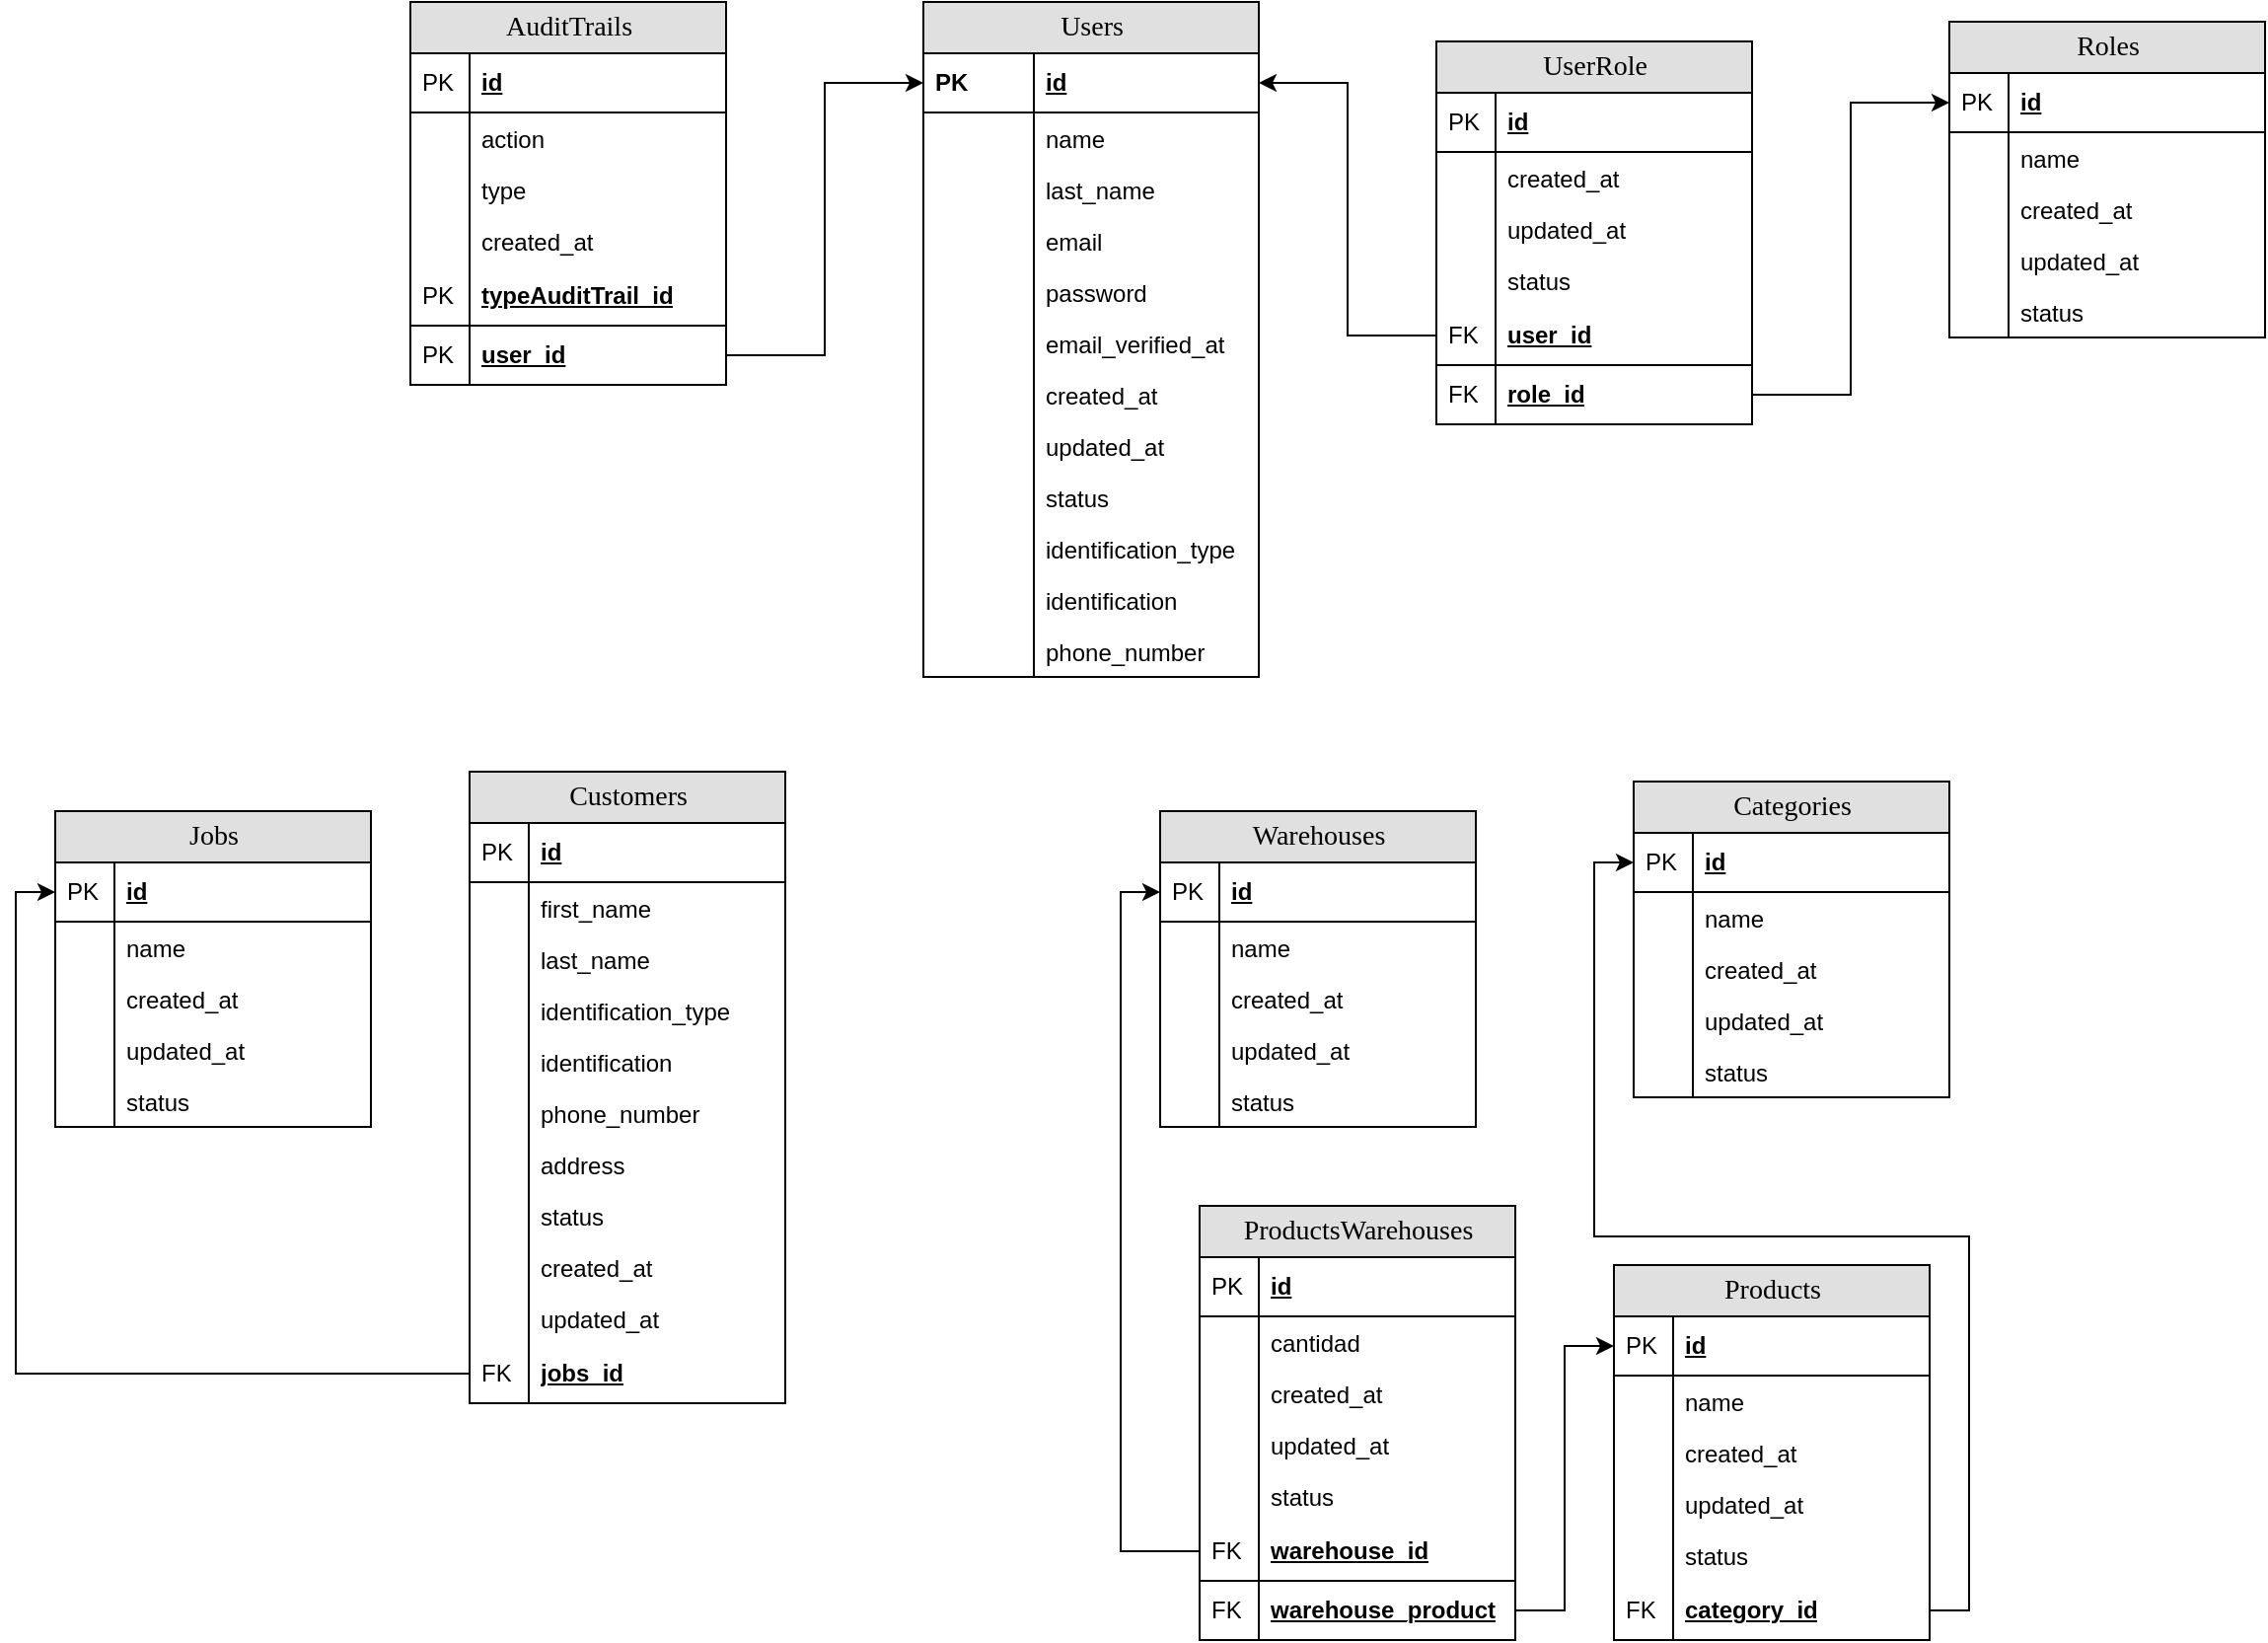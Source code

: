 <mxfile version="21.5.1" type="device">
  <diagram name="Page-1" id="e56a1550-8fbb-45ad-956c-1786394a9013">
    <mxGraphModel dx="1430" dy="854" grid="1" gridSize="10" guides="1" tooltips="1" connect="1" arrows="1" fold="1" page="1" pageScale="1" pageWidth="1100" pageHeight="850" background="none" math="0" shadow="0">
      <root>
        <mxCell id="0" />
        <mxCell id="1" parent="0" />
        <mxCell id="2e49270ec7c68f3f-1" value="Users" style="swimlane;html=1;fontStyle=0;childLayout=stackLayout;horizontal=1;startSize=26;fillColor=#e0e0e0;horizontalStack=0;resizeParent=1;resizeLast=0;collapsible=1;marginBottom=0;swimlaneFillColor=#ffffff;align=center;rounded=0;shadow=0;comic=0;labelBackgroundColor=none;strokeWidth=1;fontFamily=Verdana;fontSize=14" parent="1" vertex="1">
          <mxGeometry x="510" y="30" width="170" height="342" as="geometry" />
        </mxCell>
        <mxCell id="2e49270ec7c68f3f-4" value="id" style="shape=partialRectangle;top=0;left=0;right=0;bottom=1;html=1;align=left;verticalAlign=middle;fillColor=none;spacingLeft=60;spacingRight=4;whiteSpace=wrap;overflow=hidden;rotatable=0;points=[[0,0.5],[1,0.5]];portConstraint=eastwest;dropTarget=0;fontStyle=5;" parent="2e49270ec7c68f3f-1" vertex="1">
          <mxGeometry y="26" width="170" height="30" as="geometry" />
        </mxCell>
        <mxCell id="2e49270ec7c68f3f-5" value="PK" style="shape=partialRectangle;fontStyle=1;top=0;left=0;bottom=0;html=1;fillColor=none;align=left;verticalAlign=middle;spacingLeft=4;spacingRight=4;whiteSpace=wrap;overflow=hidden;rotatable=0;points=[];portConstraint=eastwest;part=1;" parent="2e49270ec7c68f3f-4" vertex="1" connectable="0">
          <mxGeometry width="56" height="30" as="geometry" />
        </mxCell>
        <mxCell id="2e49270ec7c68f3f-6" value="name" style="shape=partialRectangle;top=0;left=0;right=0;bottom=0;html=1;align=left;verticalAlign=top;fillColor=none;spacingLeft=60;spacingRight=4;whiteSpace=wrap;overflow=hidden;rotatable=0;points=[[0,0.5],[1,0.5]];portConstraint=eastwest;dropTarget=0;" parent="2e49270ec7c68f3f-1" vertex="1">
          <mxGeometry y="56" width="170" height="26" as="geometry" />
        </mxCell>
        <mxCell id="2e49270ec7c68f3f-7" value="" style="shape=partialRectangle;top=0;left=0;bottom=0;html=1;fillColor=none;align=left;verticalAlign=top;spacingLeft=4;spacingRight=4;whiteSpace=wrap;overflow=hidden;rotatable=0;points=[];portConstraint=eastwest;part=1;" parent="2e49270ec7c68f3f-6" vertex="1" connectable="0">
          <mxGeometry width="56" height="26" as="geometry" />
        </mxCell>
        <mxCell id="iLgLcOZdb5sw6Z-SenmR-1" value="last_name" style="shape=partialRectangle;top=0;left=0;right=0;bottom=0;html=1;align=left;verticalAlign=top;fillColor=none;spacingLeft=60;spacingRight=4;whiteSpace=wrap;overflow=hidden;rotatable=0;points=[[0,0.5],[1,0.5]];portConstraint=eastwest;dropTarget=0;" parent="2e49270ec7c68f3f-1" vertex="1">
          <mxGeometry y="82" width="170" height="26" as="geometry" />
        </mxCell>
        <mxCell id="iLgLcOZdb5sw6Z-SenmR-2" value="" style="shape=partialRectangle;top=0;left=0;bottom=0;html=1;fillColor=none;align=left;verticalAlign=top;spacingLeft=4;spacingRight=4;whiteSpace=wrap;overflow=hidden;rotatable=0;points=[];portConstraint=eastwest;part=1;" parent="iLgLcOZdb5sw6Z-SenmR-1" vertex="1" connectable="0">
          <mxGeometry width="56" height="26" as="geometry" />
        </mxCell>
        <mxCell id="t91HnT_BT1SYXnKb8IIQ-5" value="email" style="shape=partialRectangle;top=0;left=0;right=0;bottom=0;html=1;align=left;verticalAlign=top;fillColor=none;spacingLeft=60;spacingRight=4;whiteSpace=wrap;overflow=hidden;rotatable=0;points=[[0,0.5],[1,0.5]];portConstraint=eastwest;dropTarget=0;" parent="2e49270ec7c68f3f-1" vertex="1">
          <mxGeometry y="108" width="170" height="26" as="geometry" />
        </mxCell>
        <mxCell id="t91HnT_BT1SYXnKb8IIQ-6" value="" style="shape=partialRectangle;top=0;left=0;bottom=0;html=1;fillColor=none;align=left;verticalAlign=top;spacingLeft=4;spacingRight=4;whiteSpace=wrap;overflow=hidden;rotatable=0;points=[];portConstraint=eastwest;part=1;" parent="t91HnT_BT1SYXnKb8IIQ-5" vertex="1" connectable="0">
          <mxGeometry width="56" height="26" as="geometry" />
        </mxCell>
        <mxCell id="t91HnT_BT1SYXnKb8IIQ-7" value="password" style="shape=partialRectangle;top=0;left=0;right=0;bottom=0;html=1;align=left;verticalAlign=top;fillColor=none;spacingLeft=60;spacingRight=4;whiteSpace=wrap;overflow=hidden;rotatable=0;points=[[0,0.5],[1,0.5]];portConstraint=eastwest;dropTarget=0;" parent="2e49270ec7c68f3f-1" vertex="1">
          <mxGeometry y="134" width="170" height="26" as="geometry" />
        </mxCell>
        <mxCell id="t91HnT_BT1SYXnKb8IIQ-8" value="" style="shape=partialRectangle;top=0;left=0;bottom=0;html=1;fillColor=none;align=left;verticalAlign=top;spacingLeft=4;spacingRight=4;whiteSpace=wrap;overflow=hidden;rotatable=0;points=[];portConstraint=eastwest;part=1;" parent="t91HnT_BT1SYXnKb8IIQ-7" vertex="1" connectable="0">
          <mxGeometry width="56" height="26" as="geometry" />
        </mxCell>
        <mxCell id="t91HnT_BT1SYXnKb8IIQ-9" value="email_verified_at" style="shape=partialRectangle;top=0;left=0;right=0;bottom=0;html=1;align=left;verticalAlign=top;fillColor=none;spacingLeft=60;spacingRight=4;whiteSpace=wrap;overflow=hidden;rotatable=0;points=[[0,0.5],[1,0.5]];portConstraint=eastwest;dropTarget=0;" parent="2e49270ec7c68f3f-1" vertex="1">
          <mxGeometry y="160" width="170" height="26" as="geometry" />
        </mxCell>
        <mxCell id="t91HnT_BT1SYXnKb8IIQ-10" value="" style="shape=partialRectangle;top=0;left=0;bottom=0;html=1;fillColor=none;align=left;verticalAlign=top;spacingLeft=4;spacingRight=4;whiteSpace=wrap;overflow=hidden;rotatable=0;points=[];portConstraint=eastwest;part=1;" parent="t91HnT_BT1SYXnKb8IIQ-9" vertex="1" connectable="0">
          <mxGeometry width="56" height="26" as="geometry" />
        </mxCell>
        <mxCell id="t91HnT_BT1SYXnKb8IIQ-13" value="created_at" style="shape=partialRectangle;top=0;left=0;right=0;bottom=0;html=1;align=left;verticalAlign=top;fillColor=none;spacingLeft=60;spacingRight=4;whiteSpace=wrap;overflow=hidden;rotatable=0;points=[[0,0.5],[1,0.5]];portConstraint=eastwest;dropTarget=0;" parent="2e49270ec7c68f3f-1" vertex="1">
          <mxGeometry y="186" width="170" height="26" as="geometry" />
        </mxCell>
        <mxCell id="t91HnT_BT1SYXnKb8IIQ-14" value="" style="shape=partialRectangle;top=0;left=0;bottom=0;html=1;fillColor=none;align=left;verticalAlign=top;spacingLeft=4;spacingRight=4;whiteSpace=wrap;overflow=hidden;rotatable=0;points=[];portConstraint=eastwest;part=1;" parent="t91HnT_BT1SYXnKb8IIQ-13" vertex="1" connectable="0">
          <mxGeometry width="56" height="26" as="geometry" />
        </mxCell>
        <mxCell id="t91HnT_BT1SYXnKb8IIQ-15" value="updated_at" style="shape=partialRectangle;top=0;left=0;right=0;bottom=0;html=1;align=left;verticalAlign=top;fillColor=none;spacingLeft=60;spacingRight=4;whiteSpace=wrap;overflow=hidden;rotatable=0;points=[[0,0.5],[1,0.5]];portConstraint=eastwest;dropTarget=0;" parent="2e49270ec7c68f3f-1" vertex="1">
          <mxGeometry y="212" width="170" height="26" as="geometry" />
        </mxCell>
        <mxCell id="t91HnT_BT1SYXnKb8IIQ-16" value="" style="shape=partialRectangle;top=0;left=0;bottom=0;html=1;fillColor=none;align=left;verticalAlign=top;spacingLeft=4;spacingRight=4;whiteSpace=wrap;overflow=hidden;rotatable=0;points=[];portConstraint=eastwest;part=1;" parent="t91HnT_BT1SYXnKb8IIQ-15" vertex="1" connectable="0">
          <mxGeometry width="56" height="26" as="geometry" />
        </mxCell>
        <mxCell id="O3TYqXrw3-0RllEMdzNj-18" value="status" style="shape=partialRectangle;top=0;left=0;right=0;bottom=0;html=1;align=left;verticalAlign=top;fillColor=none;spacingLeft=60;spacingRight=4;whiteSpace=wrap;overflow=hidden;rotatable=0;points=[[0,0.5],[1,0.5]];portConstraint=eastwest;dropTarget=0;" parent="2e49270ec7c68f3f-1" vertex="1">
          <mxGeometry y="238" width="170" height="26" as="geometry" />
        </mxCell>
        <mxCell id="O3TYqXrw3-0RllEMdzNj-19" value="" style="shape=partialRectangle;top=0;left=0;bottom=0;html=1;fillColor=none;align=left;verticalAlign=top;spacingLeft=4;spacingRight=4;whiteSpace=wrap;overflow=hidden;rotatable=0;points=[];portConstraint=eastwest;part=1;" parent="O3TYqXrw3-0RllEMdzNj-18" vertex="1" connectable="0">
          <mxGeometry width="56" height="26" as="geometry" />
        </mxCell>
        <mxCell id="iLgLcOZdb5sw6Z-SenmR-7" value="identification_type" style="shape=partialRectangle;top=0;left=0;right=0;bottom=0;html=1;align=left;verticalAlign=top;fillColor=none;spacingLeft=60;spacingRight=4;whiteSpace=wrap;overflow=hidden;rotatable=0;points=[[0,0.5],[1,0.5]];portConstraint=eastwest;dropTarget=0;" parent="2e49270ec7c68f3f-1" vertex="1">
          <mxGeometry y="264" width="170" height="26" as="geometry" />
        </mxCell>
        <mxCell id="iLgLcOZdb5sw6Z-SenmR-8" value="" style="shape=partialRectangle;top=0;left=0;bottom=0;html=1;fillColor=none;align=left;verticalAlign=top;spacingLeft=4;spacingRight=4;whiteSpace=wrap;overflow=hidden;rotatable=0;points=[];portConstraint=eastwest;part=1;" parent="iLgLcOZdb5sw6Z-SenmR-7" vertex="1" connectable="0">
          <mxGeometry width="56" height="26" as="geometry" />
        </mxCell>
        <mxCell id="iLgLcOZdb5sw6Z-SenmR-9" value="identification" style="shape=partialRectangle;top=0;left=0;right=0;bottom=0;html=1;align=left;verticalAlign=top;fillColor=none;spacingLeft=60;spacingRight=4;whiteSpace=wrap;overflow=hidden;rotatable=0;points=[[0,0.5],[1,0.5]];portConstraint=eastwest;dropTarget=0;" parent="2e49270ec7c68f3f-1" vertex="1">
          <mxGeometry y="290" width="170" height="26" as="geometry" />
        </mxCell>
        <mxCell id="iLgLcOZdb5sw6Z-SenmR-10" value="" style="shape=partialRectangle;top=0;left=0;bottom=0;html=1;fillColor=none;align=left;verticalAlign=top;spacingLeft=4;spacingRight=4;whiteSpace=wrap;overflow=hidden;rotatable=0;points=[];portConstraint=eastwest;part=1;" parent="iLgLcOZdb5sw6Z-SenmR-9" vertex="1" connectable="0">
          <mxGeometry width="56" height="26" as="geometry" />
        </mxCell>
        <mxCell id="iLgLcOZdb5sw6Z-SenmR-11" value="phone_number" style="shape=partialRectangle;top=0;left=0;right=0;bottom=0;html=1;align=left;verticalAlign=top;fillColor=none;spacingLeft=60;spacingRight=4;whiteSpace=wrap;overflow=hidden;rotatable=0;points=[[0,0.5],[1,0.5]];portConstraint=eastwest;dropTarget=0;" parent="2e49270ec7c68f3f-1" vertex="1">
          <mxGeometry y="316" width="170" height="26" as="geometry" />
        </mxCell>
        <mxCell id="iLgLcOZdb5sw6Z-SenmR-12" value="" style="shape=partialRectangle;top=0;left=0;bottom=0;html=1;fillColor=none;align=left;verticalAlign=top;spacingLeft=4;spacingRight=4;whiteSpace=wrap;overflow=hidden;rotatable=0;points=[];portConstraint=eastwest;part=1;" parent="iLgLcOZdb5sw6Z-SenmR-11" vertex="1" connectable="0">
          <mxGeometry width="56" height="26" as="geometry" />
        </mxCell>
        <mxCell id="2e49270ec7c68f3f-8" value="Roles" style="swimlane;html=1;fontStyle=0;childLayout=stackLayout;horizontal=1;startSize=26;fillColor=#e0e0e0;horizontalStack=0;resizeParent=1;resizeLast=0;collapsible=1;marginBottom=0;swimlaneFillColor=#ffffff;align=center;rounded=0;shadow=0;comic=0;labelBackgroundColor=none;strokeWidth=1;fontFamily=Verdana;fontSize=14;swimlaneLine=1;" parent="1" vertex="1">
          <mxGeometry x="1030" y="40" width="160" height="160" as="geometry" />
        </mxCell>
        <mxCell id="2e49270ec7c68f3f-9" value="id" style="shape=partialRectangle;top=0;left=0;right=0;bottom=1;html=1;align=left;verticalAlign=middle;fillColor=none;spacingLeft=34;spacingRight=4;whiteSpace=wrap;overflow=hidden;rotatable=0;points=[[0,0.5],[1,0.5]];portConstraint=eastwest;dropTarget=0;fontStyle=5;" parent="2e49270ec7c68f3f-8" vertex="1">
          <mxGeometry y="26" width="160" height="30" as="geometry" />
        </mxCell>
        <mxCell id="2e49270ec7c68f3f-10" value="PK" style="shape=partialRectangle;top=0;left=0;bottom=0;html=1;fillColor=none;align=left;verticalAlign=middle;spacingLeft=4;spacingRight=4;whiteSpace=wrap;overflow=hidden;rotatable=0;points=[];portConstraint=eastwest;part=1;" parent="2e49270ec7c68f3f-9" vertex="1" connectable="0">
          <mxGeometry width="30" height="30" as="geometry" />
        </mxCell>
        <mxCell id="2e49270ec7c68f3f-11" value="name" style="shape=partialRectangle;top=0;left=0;right=0;bottom=0;html=1;align=left;verticalAlign=top;fillColor=none;spacingLeft=34;spacingRight=4;whiteSpace=wrap;overflow=hidden;rotatable=0;points=[[0,0.5],[1,0.5]];portConstraint=eastwest;dropTarget=0;" parent="2e49270ec7c68f3f-8" vertex="1">
          <mxGeometry y="56" width="160" height="26" as="geometry" />
        </mxCell>
        <mxCell id="2e49270ec7c68f3f-12" value="" style="shape=partialRectangle;top=0;left=0;bottom=0;html=1;fillColor=none;align=left;verticalAlign=top;spacingLeft=4;spacingRight=4;whiteSpace=wrap;overflow=hidden;rotatable=0;points=[];portConstraint=eastwest;part=1;" parent="2e49270ec7c68f3f-11" vertex="1" connectable="0">
          <mxGeometry width="30" height="26" as="geometry" />
        </mxCell>
        <mxCell id="t91HnT_BT1SYXnKb8IIQ-21" value="created_at" style="shape=partialRectangle;top=0;left=0;right=0;bottom=0;html=1;align=left;verticalAlign=top;fillColor=none;spacingLeft=34;spacingRight=4;whiteSpace=wrap;overflow=hidden;rotatable=0;points=[[0,0.5],[1,0.5]];portConstraint=eastwest;dropTarget=0;" parent="2e49270ec7c68f3f-8" vertex="1">
          <mxGeometry y="82" width="160" height="26" as="geometry" />
        </mxCell>
        <mxCell id="t91HnT_BT1SYXnKb8IIQ-22" value="" style="shape=partialRectangle;top=0;left=0;bottom=0;html=1;fillColor=none;align=left;verticalAlign=top;spacingLeft=4;spacingRight=4;whiteSpace=wrap;overflow=hidden;rotatable=0;points=[];portConstraint=eastwest;part=1;" parent="t91HnT_BT1SYXnKb8IIQ-21" vertex="1" connectable="0">
          <mxGeometry width="30" height="26" as="geometry" />
        </mxCell>
        <mxCell id="t91HnT_BT1SYXnKb8IIQ-23" value="updated_at" style="shape=partialRectangle;top=0;left=0;right=0;bottom=0;html=1;align=left;verticalAlign=top;fillColor=none;spacingLeft=34;spacingRight=4;whiteSpace=wrap;overflow=hidden;rotatable=0;points=[[0,0.5],[1,0.5]];portConstraint=eastwest;dropTarget=0;" parent="2e49270ec7c68f3f-8" vertex="1">
          <mxGeometry y="108" width="160" height="26" as="geometry" />
        </mxCell>
        <mxCell id="t91HnT_BT1SYXnKb8IIQ-24" value="" style="shape=partialRectangle;top=0;left=0;bottom=0;html=1;fillColor=none;align=left;verticalAlign=top;spacingLeft=4;spacingRight=4;whiteSpace=wrap;overflow=hidden;rotatable=0;points=[];portConstraint=eastwest;part=1;" parent="t91HnT_BT1SYXnKb8IIQ-23" vertex="1" connectable="0">
          <mxGeometry width="30" height="26" as="geometry" />
        </mxCell>
        <mxCell id="O3TYqXrw3-0RllEMdzNj-20" value="status" style="shape=partialRectangle;top=0;left=0;right=0;bottom=0;html=1;align=left;verticalAlign=top;fillColor=none;spacingLeft=34;spacingRight=4;whiteSpace=wrap;overflow=hidden;rotatable=0;points=[[0,0.5],[1,0.5]];portConstraint=eastwest;dropTarget=0;" parent="2e49270ec7c68f3f-8" vertex="1">
          <mxGeometry y="134" width="160" height="26" as="geometry" />
        </mxCell>
        <mxCell id="O3TYqXrw3-0RllEMdzNj-21" value="" style="shape=partialRectangle;top=0;left=0;bottom=0;html=1;fillColor=none;align=left;verticalAlign=top;spacingLeft=4;spacingRight=4;whiteSpace=wrap;overflow=hidden;rotatable=0;points=[];portConstraint=eastwest;part=1;" parent="O3TYqXrw3-0RllEMdzNj-20" vertex="1" connectable="0">
          <mxGeometry width="30" height="26" as="geometry" />
        </mxCell>
        <mxCell id="O3TYqXrw3-0RllEMdzNj-1" value="Customers" style="swimlane;html=1;fontStyle=0;childLayout=stackLayout;horizontal=1;startSize=26;fillColor=#e0e0e0;horizontalStack=0;resizeParent=1;resizeLast=0;collapsible=1;marginBottom=0;swimlaneFillColor=#ffffff;align=center;rounded=0;shadow=0;comic=0;labelBackgroundColor=none;strokeWidth=1;fontFamily=Verdana;fontSize=14;swimlaneLine=1;" parent="1" vertex="1">
          <mxGeometry x="280" y="420" width="160" height="320" as="geometry" />
        </mxCell>
        <mxCell id="O3TYqXrw3-0RllEMdzNj-2" value="id" style="shape=partialRectangle;top=0;left=0;right=0;bottom=1;html=1;align=left;verticalAlign=middle;fillColor=none;spacingLeft=34;spacingRight=4;whiteSpace=wrap;overflow=hidden;rotatable=0;points=[[0,0.5],[1,0.5]];portConstraint=eastwest;dropTarget=0;fontStyle=5;" parent="O3TYqXrw3-0RllEMdzNj-1" vertex="1">
          <mxGeometry y="26" width="160" height="30" as="geometry" />
        </mxCell>
        <mxCell id="O3TYqXrw3-0RllEMdzNj-3" value="PK" style="shape=partialRectangle;top=0;left=0;bottom=0;html=1;fillColor=none;align=left;verticalAlign=middle;spacingLeft=4;spacingRight=4;whiteSpace=wrap;overflow=hidden;rotatable=0;points=[];portConstraint=eastwest;part=1;" parent="O3TYqXrw3-0RllEMdzNj-2" vertex="1" connectable="0">
          <mxGeometry width="30" height="30" as="geometry" />
        </mxCell>
        <mxCell id="O3TYqXrw3-0RllEMdzNj-4" value="first_name" style="shape=partialRectangle;top=0;left=0;right=0;bottom=0;html=1;align=left;verticalAlign=top;fillColor=none;spacingLeft=34;spacingRight=4;whiteSpace=wrap;overflow=hidden;rotatable=0;points=[[0,0.5],[1,0.5]];portConstraint=eastwest;dropTarget=0;" parent="O3TYqXrw3-0RllEMdzNj-1" vertex="1">
          <mxGeometry y="56" width="160" height="26" as="geometry" />
        </mxCell>
        <mxCell id="O3TYqXrw3-0RllEMdzNj-5" value="" style="shape=partialRectangle;top=0;left=0;bottom=0;html=1;fillColor=none;align=left;verticalAlign=top;spacingLeft=4;spacingRight=4;whiteSpace=wrap;overflow=hidden;rotatable=0;points=[];portConstraint=eastwest;part=1;" parent="O3TYqXrw3-0RllEMdzNj-4" vertex="1" connectable="0">
          <mxGeometry width="30" height="26" as="geometry" />
        </mxCell>
        <mxCell id="O3TYqXrw3-0RllEMdzNj-6" value="last_name" style="shape=partialRectangle;top=0;left=0;right=0;bottom=0;html=1;align=left;verticalAlign=top;fillColor=none;spacingLeft=34;spacingRight=4;whiteSpace=wrap;overflow=hidden;rotatable=0;points=[[0,0.5],[1,0.5]];portConstraint=eastwest;dropTarget=0;" parent="O3TYqXrw3-0RllEMdzNj-1" vertex="1">
          <mxGeometry y="82" width="160" height="26" as="geometry" />
        </mxCell>
        <mxCell id="O3TYqXrw3-0RllEMdzNj-7" value="" style="shape=partialRectangle;top=0;left=0;bottom=0;html=1;fillColor=none;align=left;verticalAlign=top;spacingLeft=4;spacingRight=4;whiteSpace=wrap;overflow=hidden;rotatable=0;points=[];portConstraint=eastwest;part=1;" parent="O3TYqXrw3-0RllEMdzNj-6" vertex="1" connectable="0">
          <mxGeometry width="30" height="26" as="geometry" />
        </mxCell>
        <mxCell id="O3TYqXrw3-0RllEMdzNj-8" value="identification_type" style="shape=partialRectangle;top=0;left=0;right=0;bottom=0;html=1;align=left;verticalAlign=top;fillColor=none;spacingLeft=34;spacingRight=4;whiteSpace=wrap;overflow=hidden;rotatable=0;points=[[0,0.5],[1,0.5]];portConstraint=eastwest;dropTarget=0;" parent="O3TYqXrw3-0RllEMdzNj-1" vertex="1">
          <mxGeometry y="108" width="160" height="26" as="geometry" />
        </mxCell>
        <mxCell id="O3TYqXrw3-0RllEMdzNj-9" value="" style="shape=partialRectangle;top=0;left=0;bottom=0;html=1;fillColor=none;align=left;verticalAlign=top;spacingLeft=4;spacingRight=4;whiteSpace=wrap;overflow=hidden;rotatable=0;points=[];portConstraint=eastwest;part=1;" parent="O3TYqXrw3-0RllEMdzNj-8" vertex="1" connectable="0">
          <mxGeometry width="30" height="26" as="geometry" />
        </mxCell>
        <mxCell id="O3TYqXrw3-0RllEMdzNj-10" value="identification" style="shape=partialRectangle;top=0;left=0;right=0;bottom=0;html=1;align=left;verticalAlign=top;fillColor=none;spacingLeft=34;spacingRight=4;whiteSpace=wrap;overflow=hidden;rotatable=0;points=[[0,0.5],[1,0.5]];portConstraint=eastwest;dropTarget=0;" parent="O3TYqXrw3-0RllEMdzNj-1" vertex="1">
          <mxGeometry y="134" width="160" height="26" as="geometry" />
        </mxCell>
        <mxCell id="O3TYqXrw3-0RllEMdzNj-11" value="" style="shape=partialRectangle;top=0;left=0;bottom=0;html=1;fillColor=none;align=left;verticalAlign=top;spacingLeft=4;spacingRight=4;whiteSpace=wrap;overflow=hidden;rotatable=0;points=[];portConstraint=eastwest;part=1;" parent="O3TYqXrw3-0RllEMdzNj-10" vertex="1" connectable="0">
          <mxGeometry width="30" height="26" as="geometry" />
        </mxCell>
        <mxCell id="O3TYqXrw3-0RllEMdzNj-12" value="phone_number" style="shape=partialRectangle;top=0;left=0;right=0;bottom=0;html=1;align=left;verticalAlign=top;fillColor=none;spacingLeft=34;spacingRight=4;whiteSpace=wrap;overflow=hidden;rotatable=0;points=[[0,0.5],[1,0.5]];portConstraint=eastwest;dropTarget=0;" parent="O3TYqXrw3-0RllEMdzNj-1" vertex="1">
          <mxGeometry y="160" width="160" height="26" as="geometry" />
        </mxCell>
        <mxCell id="O3TYqXrw3-0RllEMdzNj-13" value="" style="shape=partialRectangle;top=0;left=0;bottom=0;html=1;fillColor=none;align=left;verticalAlign=top;spacingLeft=4;spacingRight=4;whiteSpace=wrap;overflow=hidden;rotatable=0;points=[];portConstraint=eastwest;part=1;" parent="O3TYqXrw3-0RllEMdzNj-12" vertex="1" connectable="0">
          <mxGeometry width="30" height="26" as="geometry" />
        </mxCell>
        <mxCell id="O3TYqXrw3-0RllEMdzNj-14" value="address" style="shape=partialRectangle;top=0;left=0;right=0;bottom=0;html=1;align=left;verticalAlign=top;fillColor=none;spacingLeft=34;spacingRight=4;whiteSpace=wrap;overflow=hidden;rotatable=0;points=[[0,0.5],[1,0.5]];portConstraint=eastwest;dropTarget=0;" parent="O3TYqXrw3-0RllEMdzNj-1" vertex="1">
          <mxGeometry y="186" width="160" height="26" as="geometry" />
        </mxCell>
        <mxCell id="O3TYqXrw3-0RllEMdzNj-15" value="" style="shape=partialRectangle;top=0;left=0;bottom=0;html=1;fillColor=none;align=left;verticalAlign=top;spacingLeft=4;spacingRight=4;whiteSpace=wrap;overflow=hidden;rotatable=0;points=[];portConstraint=eastwest;part=1;" parent="O3TYqXrw3-0RllEMdzNj-14" vertex="1" connectable="0">
          <mxGeometry width="30" height="26" as="geometry" />
        </mxCell>
        <mxCell id="O3TYqXrw3-0RllEMdzNj-16" value="status" style="shape=partialRectangle;top=0;left=0;right=0;bottom=0;html=1;align=left;verticalAlign=top;fillColor=none;spacingLeft=34;spacingRight=4;whiteSpace=wrap;overflow=hidden;rotatable=0;points=[[0,0.5],[1,0.5]];portConstraint=eastwest;dropTarget=0;" parent="O3TYqXrw3-0RllEMdzNj-1" vertex="1">
          <mxGeometry y="212" width="160" height="26" as="geometry" />
        </mxCell>
        <mxCell id="O3TYqXrw3-0RllEMdzNj-17" value="" style="shape=partialRectangle;top=0;left=0;bottom=0;html=1;fillColor=none;align=left;verticalAlign=top;spacingLeft=4;spacingRight=4;whiteSpace=wrap;overflow=hidden;rotatable=0;points=[];portConstraint=eastwest;part=1;" parent="O3TYqXrw3-0RllEMdzNj-16" vertex="1" connectable="0">
          <mxGeometry width="30" height="26" as="geometry" />
        </mxCell>
        <mxCell id="O3TYqXrw3-0RllEMdzNj-22" value="created_at" style="shape=partialRectangle;top=0;left=0;right=0;bottom=0;html=1;align=left;verticalAlign=top;fillColor=none;spacingLeft=34;spacingRight=4;whiteSpace=wrap;overflow=hidden;rotatable=0;points=[[0,0.5],[1,0.5]];portConstraint=eastwest;dropTarget=0;" parent="O3TYqXrw3-0RllEMdzNj-1" vertex="1">
          <mxGeometry y="238" width="160" height="26" as="geometry" />
        </mxCell>
        <mxCell id="O3TYqXrw3-0RllEMdzNj-23" value="" style="shape=partialRectangle;top=0;left=0;bottom=0;html=1;fillColor=none;align=left;verticalAlign=top;spacingLeft=4;spacingRight=4;whiteSpace=wrap;overflow=hidden;rotatable=0;points=[];portConstraint=eastwest;part=1;" parent="O3TYqXrw3-0RllEMdzNj-22" vertex="1" connectable="0">
          <mxGeometry width="30" height="26" as="geometry" />
        </mxCell>
        <mxCell id="O3TYqXrw3-0RllEMdzNj-24" value="updated_at" style="shape=partialRectangle;top=0;left=0;right=0;bottom=0;html=1;align=left;verticalAlign=top;fillColor=none;spacingLeft=34;spacingRight=4;whiteSpace=wrap;overflow=hidden;rotatable=0;points=[[0,0.5],[1,0.5]];portConstraint=eastwest;dropTarget=0;" parent="O3TYqXrw3-0RllEMdzNj-1" vertex="1">
          <mxGeometry y="264" width="160" height="26" as="geometry" />
        </mxCell>
        <mxCell id="O3TYqXrw3-0RllEMdzNj-25" value="" style="shape=partialRectangle;top=0;left=0;bottom=0;html=1;fillColor=none;align=left;verticalAlign=top;spacingLeft=4;spacingRight=4;whiteSpace=wrap;overflow=hidden;rotatable=0;points=[];portConstraint=eastwest;part=1;" parent="O3TYqXrw3-0RllEMdzNj-24" vertex="1" connectable="0">
          <mxGeometry width="30" height="26" as="geometry" />
        </mxCell>
        <mxCell id="O3TYqXrw3-0RllEMdzNj-37" value="jobs_id" style="shape=partialRectangle;top=0;left=0;right=0;bottom=1;html=1;align=left;verticalAlign=middle;fillColor=none;spacingLeft=34;spacingRight=4;whiteSpace=wrap;overflow=hidden;rotatable=0;points=[[0,0.5],[1,0.5]];portConstraint=eastwest;dropTarget=0;fontStyle=5;" parent="O3TYqXrw3-0RllEMdzNj-1" vertex="1">
          <mxGeometry y="290" width="160" height="30" as="geometry" />
        </mxCell>
        <mxCell id="O3TYqXrw3-0RllEMdzNj-38" value="FK" style="shape=partialRectangle;top=0;left=0;bottom=0;html=1;fillColor=none;align=left;verticalAlign=middle;spacingLeft=4;spacingRight=4;whiteSpace=wrap;overflow=hidden;rotatable=0;points=[];portConstraint=eastwest;part=1;" parent="O3TYqXrw3-0RllEMdzNj-37" vertex="1" connectable="0">
          <mxGeometry width="30" height="30" as="geometry" />
        </mxCell>
        <mxCell id="O3TYqXrw3-0RllEMdzNj-26" value="Jobs" style="swimlane;html=1;fontStyle=0;childLayout=stackLayout;horizontal=1;startSize=26;fillColor=#e0e0e0;horizontalStack=0;resizeParent=1;resizeLast=0;collapsible=1;marginBottom=0;swimlaneFillColor=#ffffff;align=center;rounded=0;shadow=0;comic=0;labelBackgroundColor=none;strokeWidth=1;fontFamily=Verdana;fontSize=14;swimlaneLine=1;" parent="1" vertex="1">
          <mxGeometry x="70" y="440" width="160" height="160" as="geometry" />
        </mxCell>
        <mxCell id="O3TYqXrw3-0RllEMdzNj-27" value="id" style="shape=partialRectangle;top=0;left=0;right=0;bottom=1;html=1;align=left;verticalAlign=middle;fillColor=none;spacingLeft=34;spacingRight=4;whiteSpace=wrap;overflow=hidden;rotatable=0;points=[[0,0.5],[1,0.5]];portConstraint=eastwest;dropTarget=0;fontStyle=5;" parent="O3TYqXrw3-0RllEMdzNj-26" vertex="1">
          <mxGeometry y="26" width="160" height="30" as="geometry" />
        </mxCell>
        <mxCell id="O3TYqXrw3-0RllEMdzNj-28" value="PK" style="shape=partialRectangle;top=0;left=0;bottom=0;html=1;fillColor=none;align=left;verticalAlign=middle;spacingLeft=4;spacingRight=4;whiteSpace=wrap;overflow=hidden;rotatable=0;points=[];portConstraint=eastwest;part=1;" parent="O3TYqXrw3-0RllEMdzNj-27" vertex="1" connectable="0">
          <mxGeometry width="30" height="30" as="geometry" />
        </mxCell>
        <mxCell id="O3TYqXrw3-0RllEMdzNj-29" value="name" style="shape=partialRectangle;top=0;left=0;right=0;bottom=0;html=1;align=left;verticalAlign=top;fillColor=none;spacingLeft=34;spacingRight=4;whiteSpace=wrap;overflow=hidden;rotatable=0;points=[[0,0.5],[1,0.5]];portConstraint=eastwest;dropTarget=0;" parent="O3TYqXrw3-0RllEMdzNj-26" vertex="1">
          <mxGeometry y="56" width="160" height="26" as="geometry" />
        </mxCell>
        <mxCell id="O3TYqXrw3-0RllEMdzNj-30" value="" style="shape=partialRectangle;top=0;left=0;bottom=0;html=1;fillColor=none;align=left;verticalAlign=top;spacingLeft=4;spacingRight=4;whiteSpace=wrap;overflow=hidden;rotatable=0;points=[];portConstraint=eastwest;part=1;" parent="O3TYqXrw3-0RllEMdzNj-29" vertex="1" connectable="0">
          <mxGeometry width="30" height="26" as="geometry" />
        </mxCell>
        <mxCell id="O3TYqXrw3-0RllEMdzNj-31" value="created_at" style="shape=partialRectangle;top=0;left=0;right=0;bottom=0;html=1;align=left;verticalAlign=top;fillColor=none;spacingLeft=34;spacingRight=4;whiteSpace=wrap;overflow=hidden;rotatable=0;points=[[0,0.5],[1,0.5]];portConstraint=eastwest;dropTarget=0;" parent="O3TYqXrw3-0RllEMdzNj-26" vertex="1">
          <mxGeometry y="82" width="160" height="26" as="geometry" />
        </mxCell>
        <mxCell id="O3TYqXrw3-0RllEMdzNj-32" value="" style="shape=partialRectangle;top=0;left=0;bottom=0;html=1;fillColor=none;align=left;verticalAlign=top;spacingLeft=4;spacingRight=4;whiteSpace=wrap;overflow=hidden;rotatable=0;points=[];portConstraint=eastwest;part=1;" parent="O3TYqXrw3-0RllEMdzNj-31" vertex="1" connectable="0">
          <mxGeometry width="30" height="26" as="geometry" />
        </mxCell>
        <mxCell id="O3TYqXrw3-0RllEMdzNj-33" value="updated_at" style="shape=partialRectangle;top=0;left=0;right=0;bottom=0;html=1;align=left;verticalAlign=top;fillColor=none;spacingLeft=34;spacingRight=4;whiteSpace=wrap;overflow=hidden;rotatable=0;points=[[0,0.5],[1,0.5]];portConstraint=eastwest;dropTarget=0;" parent="O3TYqXrw3-0RllEMdzNj-26" vertex="1">
          <mxGeometry y="108" width="160" height="26" as="geometry" />
        </mxCell>
        <mxCell id="O3TYqXrw3-0RllEMdzNj-34" value="" style="shape=partialRectangle;top=0;left=0;bottom=0;html=1;fillColor=none;align=left;verticalAlign=top;spacingLeft=4;spacingRight=4;whiteSpace=wrap;overflow=hidden;rotatable=0;points=[];portConstraint=eastwest;part=1;" parent="O3TYqXrw3-0RllEMdzNj-33" vertex="1" connectable="0">
          <mxGeometry width="30" height="26" as="geometry" />
        </mxCell>
        <mxCell id="O3TYqXrw3-0RllEMdzNj-35" value="status" style="shape=partialRectangle;top=0;left=0;right=0;bottom=0;html=1;align=left;verticalAlign=top;fillColor=none;spacingLeft=34;spacingRight=4;whiteSpace=wrap;overflow=hidden;rotatable=0;points=[[0,0.5],[1,0.5]];portConstraint=eastwest;dropTarget=0;" parent="O3TYqXrw3-0RllEMdzNj-26" vertex="1">
          <mxGeometry y="134" width="160" height="26" as="geometry" />
        </mxCell>
        <mxCell id="O3TYqXrw3-0RllEMdzNj-36" value="" style="shape=partialRectangle;top=0;left=0;bottom=0;html=1;fillColor=none;align=left;verticalAlign=top;spacingLeft=4;spacingRight=4;whiteSpace=wrap;overflow=hidden;rotatable=0;points=[];portConstraint=eastwest;part=1;" parent="O3TYqXrw3-0RllEMdzNj-35" vertex="1" connectable="0">
          <mxGeometry width="30" height="26" as="geometry" />
        </mxCell>
        <mxCell id="O3TYqXrw3-0RllEMdzNj-39" style="edgeStyle=orthogonalEdgeStyle;rounded=0;orthogonalLoop=1;jettySize=auto;html=1;exitX=0;exitY=0.5;exitDx=0;exitDy=0;entryX=0;entryY=0.5;entryDx=0;entryDy=0;" parent="1" source="O3TYqXrw3-0RllEMdzNj-37" target="O3TYqXrw3-0RllEMdzNj-27" edge="1">
          <mxGeometry relative="1" as="geometry" />
        </mxCell>
        <mxCell id="O3TYqXrw3-0RllEMdzNj-51" value="Warehouses" style="swimlane;html=1;fontStyle=0;childLayout=stackLayout;horizontal=1;startSize=26;fillColor=#e0e0e0;horizontalStack=0;resizeParent=1;resizeLast=0;collapsible=1;marginBottom=0;swimlaneFillColor=#ffffff;align=center;rounded=0;shadow=0;comic=0;labelBackgroundColor=none;strokeWidth=1;fontFamily=Verdana;fontSize=14;swimlaneLine=1;" parent="1" vertex="1">
          <mxGeometry x="630" y="440" width="160" height="160" as="geometry" />
        </mxCell>
        <mxCell id="O3TYqXrw3-0RllEMdzNj-52" value="id" style="shape=partialRectangle;top=0;left=0;right=0;bottom=1;html=1;align=left;verticalAlign=middle;fillColor=none;spacingLeft=34;spacingRight=4;whiteSpace=wrap;overflow=hidden;rotatable=0;points=[[0,0.5],[1,0.5]];portConstraint=eastwest;dropTarget=0;fontStyle=5;" parent="O3TYqXrw3-0RllEMdzNj-51" vertex="1">
          <mxGeometry y="26" width="160" height="30" as="geometry" />
        </mxCell>
        <mxCell id="O3TYqXrw3-0RllEMdzNj-53" value="PK" style="shape=partialRectangle;top=0;left=0;bottom=0;html=1;fillColor=none;align=left;verticalAlign=middle;spacingLeft=4;spacingRight=4;whiteSpace=wrap;overflow=hidden;rotatable=0;points=[];portConstraint=eastwest;part=1;" parent="O3TYqXrw3-0RllEMdzNj-52" vertex="1" connectable="0">
          <mxGeometry width="30" height="30" as="geometry" />
        </mxCell>
        <mxCell id="O3TYqXrw3-0RllEMdzNj-54" value="name" style="shape=partialRectangle;top=0;left=0;right=0;bottom=0;html=1;align=left;verticalAlign=top;fillColor=none;spacingLeft=34;spacingRight=4;whiteSpace=wrap;overflow=hidden;rotatable=0;points=[[0,0.5],[1,0.5]];portConstraint=eastwest;dropTarget=0;" parent="O3TYqXrw3-0RllEMdzNj-51" vertex="1">
          <mxGeometry y="56" width="160" height="26" as="geometry" />
        </mxCell>
        <mxCell id="O3TYqXrw3-0RllEMdzNj-55" value="" style="shape=partialRectangle;top=0;left=0;bottom=0;html=1;fillColor=none;align=left;verticalAlign=top;spacingLeft=4;spacingRight=4;whiteSpace=wrap;overflow=hidden;rotatable=0;points=[];portConstraint=eastwest;part=1;" parent="O3TYqXrw3-0RllEMdzNj-54" vertex="1" connectable="0">
          <mxGeometry width="30" height="26" as="geometry" />
        </mxCell>
        <mxCell id="O3TYqXrw3-0RllEMdzNj-56" value="created_at" style="shape=partialRectangle;top=0;left=0;right=0;bottom=0;html=1;align=left;verticalAlign=top;fillColor=none;spacingLeft=34;spacingRight=4;whiteSpace=wrap;overflow=hidden;rotatable=0;points=[[0,0.5],[1,0.5]];portConstraint=eastwest;dropTarget=0;" parent="O3TYqXrw3-0RllEMdzNj-51" vertex="1">
          <mxGeometry y="82" width="160" height="26" as="geometry" />
        </mxCell>
        <mxCell id="O3TYqXrw3-0RllEMdzNj-57" value="" style="shape=partialRectangle;top=0;left=0;bottom=0;html=1;fillColor=none;align=left;verticalAlign=top;spacingLeft=4;spacingRight=4;whiteSpace=wrap;overflow=hidden;rotatable=0;points=[];portConstraint=eastwest;part=1;" parent="O3TYqXrw3-0RllEMdzNj-56" vertex="1" connectable="0">
          <mxGeometry width="30" height="26" as="geometry" />
        </mxCell>
        <mxCell id="O3TYqXrw3-0RllEMdzNj-58" value="updated_at" style="shape=partialRectangle;top=0;left=0;right=0;bottom=0;html=1;align=left;verticalAlign=top;fillColor=none;spacingLeft=34;spacingRight=4;whiteSpace=wrap;overflow=hidden;rotatable=0;points=[[0,0.5],[1,0.5]];portConstraint=eastwest;dropTarget=0;" parent="O3TYqXrw3-0RllEMdzNj-51" vertex="1">
          <mxGeometry y="108" width="160" height="26" as="geometry" />
        </mxCell>
        <mxCell id="O3TYqXrw3-0RllEMdzNj-59" value="" style="shape=partialRectangle;top=0;left=0;bottom=0;html=1;fillColor=none;align=left;verticalAlign=top;spacingLeft=4;spacingRight=4;whiteSpace=wrap;overflow=hidden;rotatable=0;points=[];portConstraint=eastwest;part=1;" parent="O3TYqXrw3-0RllEMdzNj-58" vertex="1" connectable="0">
          <mxGeometry width="30" height="26" as="geometry" />
        </mxCell>
        <mxCell id="O3TYqXrw3-0RllEMdzNj-60" value="status" style="shape=partialRectangle;top=0;left=0;right=0;bottom=0;html=1;align=left;verticalAlign=top;fillColor=none;spacingLeft=34;spacingRight=4;whiteSpace=wrap;overflow=hidden;rotatable=0;points=[[0,0.5],[1,0.5]];portConstraint=eastwest;dropTarget=0;" parent="O3TYqXrw3-0RllEMdzNj-51" vertex="1">
          <mxGeometry y="134" width="160" height="26" as="geometry" />
        </mxCell>
        <mxCell id="O3TYqXrw3-0RllEMdzNj-61" value="" style="shape=partialRectangle;top=0;left=0;bottom=0;html=1;fillColor=none;align=left;verticalAlign=top;spacingLeft=4;spacingRight=4;whiteSpace=wrap;overflow=hidden;rotatable=0;points=[];portConstraint=eastwest;part=1;" parent="O3TYqXrw3-0RllEMdzNj-60" vertex="1" connectable="0">
          <mxGeometry width="30" height="26" as="geometry" />
        </mxCell>
        <mxCell id="O3TYqXrw3-0RllEMdzNj-62" value="Products" style="swimlane;html=1;fontStyle=0;childLayout=stackLayout;horizontal=1;startSize=26;fillColor=#e0e0e0;horizontalStack=0;resizeParent=1;resizeLast=0;collapsible=1;marginBottom=0;swimlaneFillColor=#ffffff;align=center;rounded=0;shadow=0;comic=0;labelBackgroundColor=none;strokeWidth=1;fontFamily=Verdana;fontSize=14;swimlaneLine=1;" parent="1" vertex="1">
          <mxGeometry x="860" y="670" width="160" height="190" as="geometry" />
        </mxCell>
        <mxCell id="O3TYqXrw3-0RllEMdzNj-63" value="id" style="shape=partialRectangle;top=0;left=0;right=0;bottom=1;html=1;align=left;verticalAlign=middle;fillColor=none;spacingLeft=34;spacingRight=4;whiteSpace=wrap;overflow=hidden;rotatable=0;points=[[0,0.5],[1,0.5]];portConstraint=eastwest;dropTarget=0;fontStyle=5;" parent="O3TYqXrw3-0RllEMdzNj-62" vertex="1">
          <mxGeometry y="26" width="160" height="30" as="geometry" />
        </mxCell>
        <mxCell id="O3TYqXrw3-0RllEMdzNj-64" value="PK" style="shape=partialRectangle;top=0;left=0;bottom=0;html=1;fillColor=none;align=left;verticalAlign=middle;spacingLeft=4;spacingRight=4;whiteSpace=wrap;overflow=hidden;rotatable=0;points=[];portConstraint=eastwest;part=1;" parent="O3TYqXrw3-0RllEMdzNj-63" vertex="1" connectable="0">
          <mxGeometry width="30" height="30" as="geometry" />
        </mxCell>
        <mxCell id="O3TYqXrw3-0RllEMdzNj-65" value="name" style="shape=partialRectangle;top=0;left=0;right=0;bottom=0;html=1;align=left;verticalAlign=top;fillColor=none;spacingLeft=34;spacingRight=4;whiteSpace=wrap;overflow=hidden;rotatable=0;points=[[0,0.5],[1,0.5]];portConstraint=eastwest;dropTarget=0;" parent="O3TYqXrw3-0RllEMdzNj-62" vertex="1">
          <mxGeometry y="56" width="160" height="26" as="geometry" />
        </mxCell>
        <mxCell id="O3TYqXrw3-0RllEMdzNj-66" value="" style="shape=partialRectangle;top=0;left=0;bottom=0;html=1;fillColor=none;align=left;verticalAlign=top;spacingLeft=4;spacingRight=4;whiteSpace=wrap;overflow=hidden;rotatable=0;points=[];portConstraint=eastwest;part=1;" parent="O3TYqXrw3-0RllEMdzNj-65" vertex="1" connectable="0">
          <mxGeometry width="30" height="26" as="geometry" />
        </mxCell>
        <mxCell id="O3TYqXrw3-0RllEMdzNj-67" value="created_at" style="shape=partialRectangle;top=0;left=0;right=0;bottom=0;html=1;align=left;verticalAlign=top;fillColor=none;spacingLeft=34;spacingRight=4;whiteSpace=wrap;overflow=hidden;rotatable=0;points=[[0,0.5],[1,0.5]];portConstraint=eastwest;dropTarget=0;" parent="O3TYqXrw3-0RllEMdzNj-62" vertex="1">
          <mxGeometry y="82" width="160" height="26" as="geometry" />
        </mxCell>
        <mxCell id="O3TYqXrw3-0RllEMdzNj-68" value="" style="shape=partialRectangle;top=0;left=0;bottom=0;html=1;fillColor=none;align=left;verticalAlign=top;spacingLeft=4;spacingRight=4;whiteSpace=wrap;overflow=hidden;rotatable=0;points=[];portConstraint=eastwest;part=1;" parent="O3TYqXrw3-0RllEMdzNj-67" vertex="1" connectable="0">
          <mxGeometry width="30" height="26" as="geometry" />
        </mxCell>
        <mxCell id="O3TYqXrw3-0RllEMdzNj-69" value="updated_at" style="shape=partialRectangle;top=0;left=0;right=0;bottom=0;html=1;align=left;verticalAlign=top;fillColor=none;spacingLeft=34;spacingRight=4;whiteSpace=wrap;overflow=hidden;rotatable=0;points=[[0,0.5],[1,0.5]];portConstraint=eastwest;dropTarget=0;" parent="O3TYqXrw3-0RllEMdzNj-62" vertex="1">
          <mxGeometry y="108" width="160" height="26" as="geometry" />
        </mxCell>
        <mxCell id="O3TYqXrw3-0RllEMdzNj-70" value="" style="shape=partialRectangle;top=0;left=0;bottom=0;html=1;fillColor=none;align=left;verticalAlign=top;spacingLeft=4;spacingRight=4;whiteSpace=wrap;overflow=hidden;rotatable=0;points=[];portConstraint=eastwest;part=1;" parent="O3TYqXrw3-0RllEMdzNj-69" vertex="1" connectable="0">
          <mxGeometry width="30" height="26" as="geometry" />
        </mxCell>
        <mxCell id="O3TYqXrw3-0RllEMdzNj-71" value="status" style="shape=partialRectangle;top=0;left=0;right=0;bottom=0;html=1;align=left;verticalAlign=top;fillColor=none;spacingLeft=34;spacingRight=4;whiteSpace=wrap;overflow=hidden;rotatable=0;points=[[0,0.5],[1,0.5]];portConstraint=eastwest;dropTarget=0;" parent="O3TYqXrw3-0RllEMdzNj-62" vertex="1">
          <mxGeometry y="134" width="160" height="26" as="geometry" />
        </mxCell>
        <mxCell id="O3TYqXrw3-0RllEMdzNj-72" value="" style="shape=partialRectangle;top=0;left=0;bottom=0;html=1;fillColor=none;align=left;verticalAlign=top;spacingLeft=4;spacingRight=4;whiteSpace=wrap;overflow=hidden;rotatable=0;points=[];portConstraint=eastwest;part=1;" parent="O3TYqXrw3-0RllEMdzNj-71" vertex="1" connectable="0">
          <mxGeometry width="30" height="26" as="geometry" />
        </mxCell>
        <mxCell id="O3TYqXrw3-0RllEMdzNj-105" value="category_id" style="shape=partialRectangle;top=0;left=0;right=0;bottom=1;html=1;align=left;verticalAlign=middle;fillColor=none;spacingLeft=34;spacingRight=4;whiteSpace=wrap;overflow=hidden;rotatable=0;points=[[0,0.5],[1,0.5]];portConstraint=eastwest;dropTarget=0;fontStyle=5;" parent="O3TYqXrw3-0RllEMdzNj-62" vertex="1">
          <mxGeometry y="160" width="160" height="30" as="geometry" />
        </mxCell>
        <mxCell id="O3TYqXrw3-0RllEMdzNj-106" value="FK" style="shape=partialRectangle;top=0;left=0;bottom=0;html=1;fillColor=none;align=left;verticalAlign=middle;spacingLeft=4;spacingRight=4;whiteSpace=wrap;overflow=hidden;rotatable=0;points=[];portConstraint=eastwest;part=1;" parent="O3TYqXrw3-0RllEMdzNj-105" vertex="1" connectable="0">
          <mxGeometry width="30" height="30" as="geometry" />
        </mxCell>
        <mxCell id="O3TYqXrw3-0RllEMdzNj-73" value="ProductsWarehouses" style="swimlane;html=1;fontStyle=0;childLayout=stackLayout;horizontal=1;startSize=26;fillColor=#e0e0e0;horizontalStack=0;resizeParent=1;resizeLast=0;collapsible=1;marginBottom=0;swimlaneFillColor=#ffffff;align=center;rounded=0;shadow=0;comic=0;labelBackgroundColor=none;strokeWidth=1;fontFamily=Verdana;fontSize=14;swimlaneLine=1;" parent="1" vertex="1">
          <mxGeometry x="650" y="640" width="160" height="220" as="geometry" />
        </mxCell>
        <mxCell id="O3TYqXrw3-0RllEMdzNj-74" value="id" style="shape=partialRectangle;top=0;left=0;right=0;bottom=1;html=1;align=left;verticalAlign=middle;fillColor=none;spacingLeft=34;spacingRight=4;whiteSpace=wrap;overflow=hidden;rotatable=0;points=[[0,0.5],[1,0.5]];portConstraint=eastwest;dropTarget=0;fontStyle=5;" parent="O3TYqXrw3-0RllEMdzNj-73" vertex="1">
          <mxGeometry y="26" width="160" height="30" as="geometry" />
        </mxCell>
        <mxCell id="O3TYqXrw3-0RllEMdzNj-75" value="PK" style="shape=partialRectangle;top=0;left=0;bottom=0;html=1;fillColor=none;align=left;verticalAlign=middle;spacingLeft=4;spacingRight=4;whiteSpace=wrap;overflow=hidden;rotatable=0;points=[];portConstraint=eastwest;part=1;" parent="O3TYqXrw3-0RllEMdzNj-74" vertex="1" connectable="0">
          <mxGeometry width="30" height="30" as="geometry" />
        </mxCell>
        <mxCell id="O3TYqXrw3-0RllEMdzNj-76" value="cantidad" style="shape=partialRectangle;top=0;left=0;right=0;bottom=0;html=1;align=left;verticalAlign=top;fillColor=none;spacingLeft=34;spacingRight=4;whiteSpace=wrap;overflow=hidden;rotatable=0;points=[[0,0.5],[1,0.5]];portConstraint=eastwest;dropTarget=0;" parent="O3TYqXrw3-0RllEMdzNj-73" vertex="1">
          <mxGeometry y="56" width="160" height="26" as="geometry" />
        </mxCell>
        <mxCell id="O3TYqXrw3-0RllEMdzNj-77" value="" style="shape=partialRectangle;top=0;left=0;bottom=0;html=1;fillColor=none;align=left;verticalAlign=top;spacingLeft=4;spacingRight=4;whiteSpace=wrap;overflow=hidden;rotatable=0;points=[];portConstraint=eastwest;part=1;" parent="O3TYqXrw3-0RllEMdzNj-76" vertex="1" connectable="0">
          <mxGeometry width="30" height="26" as="geometry" />
        </mxCell>
        <mxCell id="O3TYqXrw3-0RllEMdzNj-78" value="created_at" style="shape=partialRectangle;top=0;left=0;right=0;bottom=0;html=1;align=left;verticalAlign=top;fillColor=none;spacingLeft=34;spacingRight=4;whiteSpace=wrap;overflow=hidden;rotatable=0;points=[[0,0.5],[1,0.5]];portConstraint=eastwest;dropTarget=0;" parent="O3TYqXrw3-0RllEMdzNj-73" vertex="1">
          <mxGeometry y="82" width="160" height="26" as="geometry" />
        </mxCell>
        <mxCell id="O3TYqXrw3-0RllEMdzNj-79" value="" style="shape=partialRectangle;top=0;left=0;bottom=0;html=1;fillColor=none;align=left;verticalAlign=top;spacingLeft=4;spacingRight=4;whiteSpace=wrap;overflow=hidden;rotatable=0;points=[];portConstraint=eastwest;part=1;" parent="O3TYqXrw3-0RllEMdzNj-78" vertex="1" connectable="0">
          <mxGeometry width="30" height="26" as="geometry" />
        </mxCell>
        <mxCell id="O3TYqXrw3-0RllEMdzNj-80" value="updated_at" style="shape=partialRectangle;top=0;left=0;right=0;bottom=0;html=1;align=left;verticalAlign=top;fillColor=none;spacingLeft=34;spacingRight=4;whiteSpace=wrap;overflow=hidden;rotatable=0;points=[[0,0.5],[1,0.5]];portConstraint=eastwest;dropTarget=0;" parent="O3TYqXrw3-0RllEMdzNj-73" vertex="1">
          <mxGeometry y="108" width="160" height="26" as="geometry" />
        </mxCell>
        <mxCell id="O3TYqXrw3-0RllEMdzNj-81" value="" style="shape=partialRectangle;top=0;left=0;bottom=0;html=1;fillColor=none;align=left;verticalAlign=top;spacingLeft=4;spacingRight=4;whiteSpace=wrap;overflow=hidden;rotatable=0;points=[];portConstraint=eastwest;part=1;" parent="O3TYqXrw3-0RllEMdzNj-80" vertex="1" connectable="0">
          <mxGeometry width="30" height="26" as="geometry" />
        </mxCell>
        <mxCell id="O3TYqXrw3-0RllEMdzNj-82" value="status" style="shape=partialRectangle;top=0;left=0;right=0;bottom=0;html=1;align=left;verticalAlign=top;fillColor=none;spacingLeft=34;spacingRight=4;whiteSpace=wrap;overflow=hidden;rotatable=0;points=[[0,0.5],[1,0.5]];portConstraint=eastwest;dropTarget=0;" parent="O3TYqXrw3-0RllEMdzNj-73" vertex="1">
          <mxGeometry y="134" width="160" height="26" as="geometry" />
        </mxCell>
        <mxCell id="O3TYqXrw3-0RllEMdzNj-83" value="" style="shape=partialRectangle;top=0;left=0;bottom=0;html=1;fillColor=none;align=left;verticalAlign=top;spacingLeft=4;spacingRight=4;whiteSpace=wrap;overflow=hidden;rotatable=0;points=[];portConstraint=eastwest;part=1;" parent="O3TYqXrw3-0RllEMdzNj-82" vertex="1" connectable="0">
          <mxGeometry width="30" height="26" as="geometry" />
        </mxCell>
        <mxCell id="O3TYqXrw3-0RllEMdzNj-88" value="warehouse_id" style="shape=partialRectangle;top=0;left=0;right=0;bottom=1;html=1;align=left;verticalAlign=middle;fillColor=none;spacingLeft=34;spacingRight=4;whiteSpace=wrap;overflow=hidden;rotatable=0;points=[[0,0.5],[1,0.5]];portConstraint=eastwest;dropTarget=0;fontStyle=5;" parent="O3TYqXrw3-0RllEMdzNj-73" vertex="1">
          <mxGeometry y="160" width="160" height="30" as="geometry" />
        </mxCell>
        <mxCell id="O3TYqXrw3-0RllEMdzNj-89" value="FK" style="shape=partialRectangle;top=0;left=0;bottom=0;html=1;fillColor=none;align=left;verticalAlign=middle;spacingLeft=4;spacingRight=4;whiteSpace=wrap;overflow=hidden;rotatable=0;points=[];portConstraint=eastwest;part=1;" parent="O3TYqXrw3-0RllEMdzNj-88" vertex="1" connectable="0">
          <mxGeometry width="30" height="30" as="geometry" />
        </mxCell>
        <mxCell id="O3TYqXrw3-0RllEMdzNj-90" value="warehouse_product" style="shape=partialRectangle;top=0;left=0;right=0;bottom=1;html=1;align=left;verticalAlign=middle;fillColor=none;spacingLeft=34;spacingRight=4;whiteSpace=wrap;overflow=hidden;rotatable=0;points=[[0,0.5],[1,0.5]];portConstraint=eastwest;dropTarget=0;fontStyle=5;" parent="O3TYqXrw3-0RllEMdzNj-73" vertex="1">
          <mxGeometry y="190" width="160" height="30" as="geometry" />
        </mxCell>
        <mxCell id="O3TYqXrw3-0RllEMdzNj-91" value="FK" style="shape=partialRectangle;top=0;left=0;bottom=0;html=1;fillColor=none;align=left;verticalAlign=middle;spacingLeft=4;spacingRight=4;whiteSpace=wrap;overflow=hidden;rotatable=0;points=[];portConstraint=eastwest;part=1;" parent="O3TYqXrw3-0RllEMdzNj-90" vertex="1" connectable="0">
          <mxGeometry width="30" height="30" as="geometry" />
        </mxCell>
        <mxCell id="O3TYqXrw3-0RllEMdzNj-92" style="edgeStyle=orthogonalEdgeStyle;rounded=0;orthogonalLoop=1;jettySize=auto;html=1;exitX=0;exitY=0.5;exitDx=0;exitDy=0;entryX=0;entryY=0.5;entryDx=0;entryDy=0;" parent="1" source="O3TYqXrw3-0RllEMdzNj-88" target="O3TYqXrw3-0RllEMdzNj-52" edge="1">
          <mxGeometry relative="1" as="geometry" />
        </mxCell>
        <mxCell id="O3TYqXrw3-0RllEMdzNj-93" style="edgeStyle=orthogonalEdgeStyle;rounded=0;orthogonalLoop=1;jettySize=auto;html=1;exitX=1;exitY=0.5;exitDx=0;exitDy=0;entryX=0;entryY=0.5;entryDx=0;entryDy=0;" parent="1" source="O3TYqXrw3-0RllEMdzNj-90" target="O3TYqXrw3-0RllEMdzNj-63" edge="1">
          <mxGeometry relative="1" as="geometry" />
        </mxCell>
        <mxCell id="O3TYqXrw3-0RllEMdzNj-94" value="Categories" style="swimlane;html=1;fontStyle=0;childLayout=stackLayout;horizontal=1;startSize=26;fillColor=#e0e0e0;horizontalStack=0;resizeParent=1;resizeLast=0;collapsible=1;marginBottom=0;swimlaneFillColor=#ffffff;align=center;rounded=0;shadow=0;comic=0;labelBackgroundColor=none;strokeWidth=1;fontFamily=Verdana;fontSize=14;swimlaneLine=1;" parent="1" vertex="1">
          <mxGeometry x="870" y="425" width="160" height="160" as="geometry" />
        </mxCell>
        <mxCell id="O3TYqXrw3-0RllEMdzNj-95" value="id" style="shape=partialRectangle;top=0;left=0;right=0;bottom=1;html=1;align=left;verticalAlign=middle;fillColor=none;spacingLeft=34;spacingRight=4;whiteSpace=wrap;overflow=hidden;rotatable=0;points=[[0,0.5],[1,0.5]];portConstraint=eastwest;dropTarget=0;fontStyle=5;" parent="O3TYqXrw3-0RllEMdzNj-94" vertex="1">
          <mxGeometry y="26" width="160" height="30" as="geometry" />
        </mxCell>
        <mxCell id="O3TYqXrw3-0RllEMdzNj-96" value="PK" style="shape=partialRectangle;top=0;left=0;bottom=0;html=1;fillColor=none;align=left;verticalAlign=middle;spacingLeft=4;spacingRight=4;whiteSpace=wrap;overflow=hidden;rotatable=0;points=[];portConstraint=eastwest;part=1;" parent="O3TYqXrw3-0RllEMdzNj-95" vertex="1" connectable="0">
          <mxGeometry width="30" height="30" as="geometry" />
        </mxCell>
        <mxCell id="O3TYqXrw3-0RllEMdzNj-97" value="name" style="shape=partialRectangle;top=0;left=0;right=0;bottom=0;html=1;align=left;verticalAlign=top;fillColor=none;spacingLeft=34;spacingRight=4;whiteSpace=wrap;overflow=hidden;rotatable=0;points=[[0,0.5],[1,0.5]];portConstraint=eastwest;dropTarget=0;" parent="O3TYqXrw3-0RllEMdzNj-94" vertex="1">
          <mxGeometry y="56" width="160" height="26" as="geometry" />
        </mxCell>
        <mxCell id="O3TYqXrw3-0RllEMdzNj-98" value="" style="shape=partialRectangle;top=0;left=0;bottom=0;html=1;fillColor=none;align=left;verticalAlign=top;spacingLeft=4;spacingRight=4;whiteSpace=wrap;overflow=hidden;rotatable=0;points=[];portConstraint=eastwest;part=1;" parent="O3TYqXrw3-0RllEMdzNj-97" vertex="1" connectable="0">
          <mxGeometry width="30" height="26" as="geometry" />
        </mxCell>
        <mxCell id="O3TYqXrw3-0RllEMdzNj-99" value="created_at" style="shape=partialRectangle;top=0;left=0;right=0;bottom=0;html=1;align=left;verticalAlign=top;fillColor=none;spacingLeft=34;spacingRight=4;whiteSpace=wrap;overflow=hidden;rotatable=0;points=[[0,0.5],[1,0.5]];portConstraint=eastwest;dropTarget=0;" parent="O3TYqXrw3-0RllEMdzNj-94" vertex="1">
          <mxGeometry y="82" width="160" height="26" as="geometry" />
        </mxCell>
        <mxCell id="O3TYqXrw3-0RllEMdzNj-100" value="" style="shape=partialRectangle;top=0;left=0;bottom=0;html=1;fillColor=none;align=left;verticalAlign=top;spacingLeft=4;spacingRight=4;whiteSpace=wrap;overflow=hidden;rotatable=0;points=[];portConstraint=eastwest;part=1;" parent="O3TYqXrw3-0RllEMdzNj-99" vertex="1" connectable="0">
          <mxGeometry width="30" height="26" as="geometry" />
        </mxCell>
        <mxCell id="O3TYqXrw3-0RllEMdzNj-101" value="updated_at" style="shape=partialRectangle;top=0;left=0;right=0;bottom=0;html=1;align=left;verticalAlign=top;fillColor=none;spacingLeft=34;spacingRight=4;whiteSpace=wrap;overflow=hidden;rotatable=0;points=[[0,0.5],[1,0.5]];portConstraint=eastwest;dropTarget=0;" parent="O3TYqXrw3-0RllEMdzNj-94" vertex="1">
          <mxGeometry y="108" width="160" height="26" as="geometry" />
        </mxCell>
        <mxCell id="O3TYqXrw3-0RllEMdzNj-102" value="" style="shape=partialRectangle;top=0;left=0;bottom=0;html=1;fillColor=none;align=left;verticalAlign=top;spacingLeft=4;spacingRight=4;whiteSpace=wrap;overflow=hidden;rotatable=0;points=[];portConstraint=eastwest;part=1;" parent="O3TYqXrw3-0RllEMdzNj-101" vertex="1" connectable="0">
          <mxGeometry width="30" height="26" as="geometry" />
        </mxCell>
        <mxCell id="O3TYqXrw3-0RllEMdzNj-103" value="status" style="shape=partialRectangle;top=0;left=0;right=0;bottom=0;html=1;align=left;verticalAlign=top;fillColor=none;spacingLeft=34;spacingRight=4;whiteSpace=wrap;overflow=hidden;rotatable=0;points=[[0,0.5],[1,0.5]];portConstraint=eastwest;dropTarget=0;" parent="O3TYqXrw3-0RllEMdzNj-94" vertex="1">
          <mxGeometry y="134" width="160" height="26" as="geometry" />
        </mxCell>
        <mxCell id="O3TYqXrw3-0RllEMdzNj-104" value="" style="shape=partialRectangle;top=0;left=0;bottom=0;html=1;fillColor=none;align=left;verticalAlign=top;spacingLeft=4;spacingRight=4;whiteSpace=wrap;overflow=hidden;rotatable=0;points=[];portConstraint=eastwest;part=1;" parent="O3TYqXrw3-0RllEMdzNj-103" vertex="1" connectable="0">
          <mxGeometry width="30" height="26" as="geometry" />
        </mxCell>
        <mxCell id="O3TYqXrw3-0RllEMdzNj-107" style="edgeStyle=orthogonalEdgeStyle;rounded=0;orthogonalLoop=1;jettySize=auto;html=1;exitX=1;exitY=0.5;exitDx=0;exitDy=0;entryX=0;entryY=0.5;entryDx=0;entryDy=0;" parent="1" source="O3TYqXrw3-0RllEMdzNj-105" target="O3TYqXrw3-0RllEMdzNj-95" edge="1">
          <mxGeometry relative="1" as="geometry" />
        </mxCell>
        <mxCell id="iLgLcOZdb5sw6Z-SenmR-13" value="AuditTrails" style="swimlane;html=1;fontStyle=0;childLayout=stackLayout;horizontal=1;startSize=26;fillColor=#e0e0e0;horizontalStack=0;resizeParent=1;resizeLast=0;collapsible=1;marginBottom=0;swimlaneFillColor=#ffffff;align=center;rounded=0;shadow=0;comic=0;labelBackgroundColor=none;strokeWidth=1;fontFamily=Verdana;fontSize=14;swimlaneLine=1;" parent="1" vertex="1">
          <mxGeometry x="250" y="30" width="160" height="194" as="geometry" />
        </mxCell>
        <mxCell id="iLgLcOZdb5sw6Z-SenmR-14" value="id" style="shape=partialRectangle;top=0;left=0;right=0;bottom=1;html=1;align=left;verticalAlign=middle;fillColor=none;spacingLeft=34;spacingRight=4;whiteSpace=wrap;overflow=hidden;rotatable=0;points=[[0,0.5],[1,0.5]];portConstraint=eastwest;dropTarget=0;fontStyle=5;" parent="iLgLcOZdb5sw6Z-SenmR-13" vertex="1">
          <mxGeometry y="26" width="160" height="30" as="geometry" />
        </mxCell>
        <mxCell id="iLgLcOZdb5sw6Z-SenmR-15" value="PK" style="shape=partialRectangle;top=0;left=0;bottom=0;html=1;fillColor=none;align=left;verticalAlign=middle;spacingLeft=4;spacingRight=4;whiteSpace=wrap;overflow=hidden;rotatable=0;points=[];portConstraint=eastwest;part=1;" parent="iLgLcOZdb5sw6Z-SenmR-14" vertex="1" connectable="0">
          <mxGeometry width="30" height="30" as="geometry" />
        </mxCell>
        <mxCell id="iLgLcOZdb5sw6Z-SenmR-16" value="action" style="shape=partialRectangle;top=0;left=0;right=0;bottom=0;html=1;align=left;verticalAlign=top;fillColor=none;spacingLeft=34;spacingRight=4;whiteSpace=wrap;overflow=hidden;rotatable=0;points=[[0,0.5],[1,0.5]];portConstraint=eastwest;dropTarget=0;" parent="iLgLcOZdb5sw6Z-SenmR-13" vertex="1">
          <mxGeometry y="56" width="160" height="26" as="geometry" />
        </mxCell>
        <mxCell id="iLgLcOZdb5sw6Z-SenmR-17" value="" style="shape=partialRectangle;top=0;left=0;bottom=0;html=1;fillColor=none;align=left;verticalAlign=top;spacingLeft=4;spacingRight=4;whiteSpace=wrap;overflow=hidden;rotatable=0;points=[];portConstraint=eastwest;part=1;" parent="iLgLcOZdb5sw6Z-SenmR-16" vertex="1" connectable="0">
          <mxGeometry width="30" height="26" as="geometry" />
        </mxCell>
        <mxCell id="iLgLcOZdb5sw6Z-SenmR-41" value="type" style="shape=partialRectangle;top=0;left=0;right=0;bottom=0;html=1;align=left;verticalAlign=top;fillColor=none;spacingLeft=34;spacingRight=4;whiteSpace=wrap;overflow=hidden;rotatable=0;points=[[0,0.5],[1,0.5]];portConstraint=eastwest;dropTarget=0;" parent="iLgLcOZdb5sw6Z-SenmR-13" vertex="1">
          <mxGeometry y="82" width="160" height="26" as="geometry" />
        </mxCell>
        <mxCell id="iLgLcOZdb5sw6Z-SenmR-42" value="" style="shape=partialRectangle;top=0;left=0;bottom=0;html=1;fillColor=none;align=left;verticalAlign=top;spacingLeft=4;spacingRight=4;whiteSpace=wrap;overflow=hidden;rotatable=0;points=[];portConstraint=eastwest;part=1;" parent="iLgLcOZdb5sw6Z-SenmR-41" vertex="1" connectable="0">
          <mxGeometry width="30" height="26" as="geometry" />
        </mxCell>
        <mxCell id="iLgLcOZdb5sw6Z-SenmR-18" value="created_at" style="shape=partialRectangle;top=0;left=0;right=0;bottom=0;html=1;align=left;verticalAlign=top;fillColor=none;spacingLeft=34;spacingRight=4;whiteSpace=wrap;overflow=hidden;rotatable=0;points=[[0,0.5],[1,0.5]];portConstraint=eastwest;dropTarget=0;" parent="iLgLcOZdb5sw6Z-SenmR-13" vertex="1">
          <mxGeometry y="108" width="160" height="26" as="geometry" />
        </mxCell>
        <mxCell id="iLgLcOZdb5sw6Z-SenmR-19" value="" style="shape=partialRectangle;top=0;left=0;bottom=0;html=1;fillColor=none;align=left;verticalAlign=top;spacingLeft=4;spacingRight=4;whiteSpace=wrap;overflow=hidden;rotatable=0;points=[];portConstraint=eastwest;part=1;" parent="iLgLcOZdb5sw6Z-SenmR-18" vertex="1" connectable="0">
          <mxGeometry width="30" height="26" as="geometry" />
        </mxCell>
        <mxCell id="iLgLcOZdb5sw6Z-SenmR-35" value="typeAuditTrail_id" style="shape=partialRectangle;top=0;left=0;right=0;bottom=1;html=1;align=left;verticalAlign=middle;fillColor=none;spacingLeft=34;spacingRight=4;whiteSpace=wrap;overflow=hidden;rotatable=0;points=[[0,0.5],[1,0.5]];portConstraint=eastwest;dropTarget=0;fontStyle=5;" parent="iLgLcOZdb5sw6Z-SenmR-13" vertex="1">
          <mxGeometry y="134" width="160" height="30" as="geometry" />
        </mxCell>
        <mxCell id="iLgLcOZdb5sw6Z-SenmR-36" value="PK" style="shape=partialRectangle;top=0;left=0;bottom=0;html=1;fillColor=none;align=left;verticalAlign=middle;spacingLeft=4;spacingRight=4;whiteSpace=wrap;overflow=hidden;rotatable=0;points=[];portConstraint=eastwest;part=1;" parent="iLgLcOZdb5sw6Z-SenmR-35" vertex="1" connectable="0">
          <mxGeometry width="30" height="30" as="geometry" />
        </mxCell>
        <mxCell id="iLgLcOZdb5sw6Z-SenmR-38" value="user_id" style="shape=partialRectangle;top=0;left=0;right=0;bottom=1;html=1;align=left;verticalAlign=middle;fillColor=none;spacingLeft=34;spacingRight=4;whiteSpace=wrap;overflow=hidden;rotatable=0;points=[[0,0.5],[1,0.5]];portConstraint=eastwest;dropTarget=0;fontStyle=5;" parent="iLgLcOZdb5sw6Z-SenmR-13" vertex="1">
          <mxGeometry y="164" width="160" height="30" as="geometry" />
        </mxCell>
        <mxCell id="iLgLcOZdb5sw6Z-SenmR-39" value="PK" style="shape=partialRectangle;top=0;left=0;bottom=0;html=1;fillColor=none;align=left;verticalAlign=middle;spacingLeft=4;spacingRight=4;whiteSpace=wrap;overflow=hidden;rotatable=0;points=[];portConstraint=eastwest;part=1;" parent="iLgLcOZdb5sw6Z-SenmR-38" vertex="1" connectable="0">
          <mxGeometry width="30" height="30" as="geometry" />
        </mxCell>
        <mxCell id="iLgLcOZdb5sw6Z-SenmR-40" style="edgeStyle=orthogonalEdgeStyle;rounded=0;orthogonalLoop=1;jettySize=auto;html=1;exitX=1;exitY=0.5;exitDx=0;exitDy=0;entryX=0;entryY=0.5;entryDx=0;entryDy=0;" parent="1" source="iLgLcOZdb5sw6Z-SenmR-38" target="2e49270ec7c68f3f-4" edge="1">
          <mxGeometry relative="1" as="geometry" />
        </mxCell>
        <mxCell id="76YdrZRh4-0lg_pxHIu_-3" value="UserRole" style="swimlane;html=1;fontStyle=0;childLayout=stackLayout;horizontal=1;startSize=26;fillColor=#e0e0e0;horizontalStack=0;resizeParent=1;resizeLast=0;collapsible=1;marginBottom=0;swimlaneFillColor=#ffffff;align=center;rounded=0;shadow=0;comic=0;labelBackgroundColor=none;strokeWidth=1;fontFamily=Verdana;fontSize=14;swimlaneLine=1;" parent="1" vertex="1">
          <mxGeometry x="770" y="50" width="160" height="194" as="geometry" />
        </mxCell>
        <mxCell id="76YdrZRh4-0lg_pxHIu_-4" value="id" style="shape=partialRectangle;top=0;left=0;right=0;bottom=1;html=1;align=left;verticalAlign=middle;fillColor=none;spacingLeft=34;spacingRight=4;whiteSpace=wrap;overflow=hidden;rotatable=0;points=[[0,0.5],[1,0.5]];portConstraint=eastwest;dropTarget=0;fontStyle=5;" parent="76YdrZRh4-0lg_pxHIu_-3" vertex="1">
          <mxGeometry y="26" width="160" height="30" as="geometry" />
        </mxCell>
        <mxCell id="76YdrZRh4-0lg_pxHIu_-5" value="PK" style="shape=partialRectangle;top=0;left=0;bottom=0;html=1;fillColor=none;align=left;verticalAlign=middle;spacingLeft=4;spacingRight=4;whiteSpace=wrap;overflow=hidden;rotatable=0;points=[];portConstraint=eastwest;part=1;" parent="76YdrZRh4-0lg_pxHIu_-4" vertex="1" connectable="0">
          <mxGeometry width="30" height="30" as="geometry" />
        </mxCell>
        <mxCell id="76YdrZRh4-0lg_pxHIu_-8" value="created_at" style="shape=partialRectangle;top=0;left=0;right=0;bottom=0;html=1;align=left;verticalAlign=top;fillColor=none;spacingLeft=34;spacingRight=4;whiteSpace=wrap;overflow=hidden;rotatable=0;points=[[0,0.5],[1,0.5]];portConstraint=eastwest;dropTarget=0;" parent="76YdrZRh4-0lg_pxHIu_-3" vertex="1">
          <mxGeometry y="56" width="160" height="26" as="geometry" />
        </mxCell>
        <mxCell id="76YdrZRh4-0lg_pxHIu_-9" value="" style="shape=partialRectangle;top=0;left=0;bottom=0;html=1;fillColor=none;align=left;verticalAlign=top;spacingLeft=4;spacingRight=4;whiteSpace=wrap;overflow=hidden;rotatable=0;points=[];portConstraint=eastwest;part=1;" parent="76YdrZRh4-0lg_pxHIu_-8" vertex="1" connectable="0">
          <mxGeometry width="30" height="26" as="geometry" />
        </mxCell>
        <mxCell id="76YdrZRh4-0lg_pxHIu_-10" value="updated_at" style="shape=partialRectangle;top=0;left=0;right=0;bottom=0;html=1;align=left;verticalAlign=top;fillColor=none;spacingLeft=34;spacingRight=4;whiteSpace=wrap;overflow=hidden;rotatable=0;points=[[0,0.5],[1,0.5]];portConstraint=eastwest;dropTarget=0;" parent="76YdrZRh4-0lg_pxHIu_-3" vertex="1">
          <mxGeometry y="82" width="160" height="26" as="geometry" />
        </mxCell>
        <mxCell id="76YdrZRh4-0lg_pxHIu_-11" value="" style="shape=partialRectangle;top=0;left=0;bottom=0;html=1;fillColor=none;align=left;verticalAlign=top;spacingLeft=4;spacingRight=4;whiteSpace=wrap;overflow=hidden;rotatable=0;points=[];portConstraint=eastwest;part=1;" parent="76YdrZRh4-0lg_pxHIu_-10" vertex="1" connectable="0">
          <mxGeometry width="30" height="26" as="geometry" />
        </mxCell>
        <mxCell id="76YdrZRh4-0lg_pxHIu_-12" value="status" style="shape=partialRectangle;top=0;left=0;right=0;bottom=0;html=1;align=left;verticalAlign=top;fillColor=none;spacingLeft=34;spacingRight=4;whiteSpace=wrap;overflow=hidden;rotatable=0;points=[[0,0.5],[1,0.5]];portConstraint=eastwest;dropTarget=0;" parent="76YdrZRh4-0lg_pxHIu_-3" vertex="1">
          <mxGeometry y="108" width="160" height="26" as="geometry" />
        </mxCell>
        <mxCell id="76YdrZRh4-0lg_pxHIu_-13" value="" style="shape=partialRectangle;top=0;left=0;bottom=0;html=1;fillColor=none;align=left;verticalAlign=top;spacingLeft=4;spacingRight=4;whiteSpace=wrap;overflow=hidden;rotatable=0;points=[];portConstraint=eastwest;part=1;" parent="76YdrZRh4-0lg_pxHIu_-12" vertex="1" connectable="0">
          <mxGeometry width="30" height="26" as="geometry" />
        </mxCell>
        <mxCell id="76YdrZRh4-0lg_pxHIu_-16" value="user_id" style="shape=partialRectangle;top=0;left=0;right=0;bottom=1;html=1;align=left;verticalAlign=middle;fillColor=none;spacingLeft=34;spacingRight=4;whiteSpace=wrap;overflow=hidden;rotatable=0;points=[[0,0.5],[1,0.5]];portConstraint=eastwest;dropTarget=0;fontStyle=5;" parent="76YdrZRh4-0lg_pxHIu_-3" vertex="1">
          <mxGeometry y="134" width="160" height="30" as="geometry" />
        </mxCell>
        <mxCell id="76YdrZRh4-0lg_pxHIu_-17" value="FK" style="shape=partialRectangle;top=0;left=0;bottom=0;html=1;fillColor=none;align=left;verticalAlign=middle;spacingLeft=4;spacingRight=4;whiteSpace=wrap;overflow=hidden;rotatable=0;points=[];portConstraint=eastwest;part=1;" parent="76YdrZRh4-0lg_pxHIu_-16" vertex="1" connectable="0">
          <mxGeometry width="30" height="30" as="geometry" />
        </mxCell>
        <mxCell id="76YdrZRh4-0lg_pxHIu_-18" value="role_id" style="shape=partialRectangle;top=0;left=0;right=0;bottom=1;html=1;align=left;verticalAlign=middle;fillColor=none;spacingLeft=34;spacingRight=4;whiteSpace=wrap;overflow=hidden;rotatable=0;points=[[0,0.5],[1,0.5]];portConstraint=eastwest;dropTarget=0;fontStyle=5;" parent="76YdrZRh4-0lg_pxHIu_-3" vertex="1">
          <mxGeometry y="164" width="160" height="30" as="geometry" />
        </mxCell>
        <mxCell id="76YdrZRh4-0lg_pxHIu_-19" value="FK" style="shape=partialRectangle;top=0;left=0;bottom=0;html=1;fillColor=none;align=left;verticalAlign=middle;spacingLeft=4;spacingRight=4;whiteSpace=wrap;overflow=hidden;rotatable=0;points=[];portConstraint=eastwest;part=1;" parent="76YdrZRh4-0lg_pxHIu_-18" vertex="1" connectable="0">
          <mxGeometry width="30" height="30" as="geometry" />
        </mxCell>
        <mxCell id="76YdrZRh4-0lg_pxHIu_-20" style="edgeStyle=orthogonalEdgeStyle;rounded=0;orthogonalLoop=1;jettySize=auto;html=1;exitX=0;exitY=0.5;exitDx=0;exitDy=0;entryX=1;entryY=0.5;entryDx=0;entryDy=0;" parent="1" source="76YdrZRh4-0lg_pxHIu_-16" target="2e49270ec7c68f3f-4" edge="1">
          <mxGeometry relative="1" as="geometry" />
        </mxCell>
        <mxCell id="76YdrZRh4-0lg_pxHIu_-21" style="edgeStyle=orthogonalEdgeStyle;rounded=0;orthogonalLoop=1;jettySize=auto;html=1;exitX=1;exitY=0.5;exitDx=0;exitDy=0;" parent="1" source="76YdrZRh4-0lg_pxHIu_-18" target="2e49270ec7c68f3f-9" edge="1">
          <mxGeometry relative="1" as="geometry" />
        </mxCell>
      </root>
    </mxGraphModel>
  </diagram>
</mxfile>
